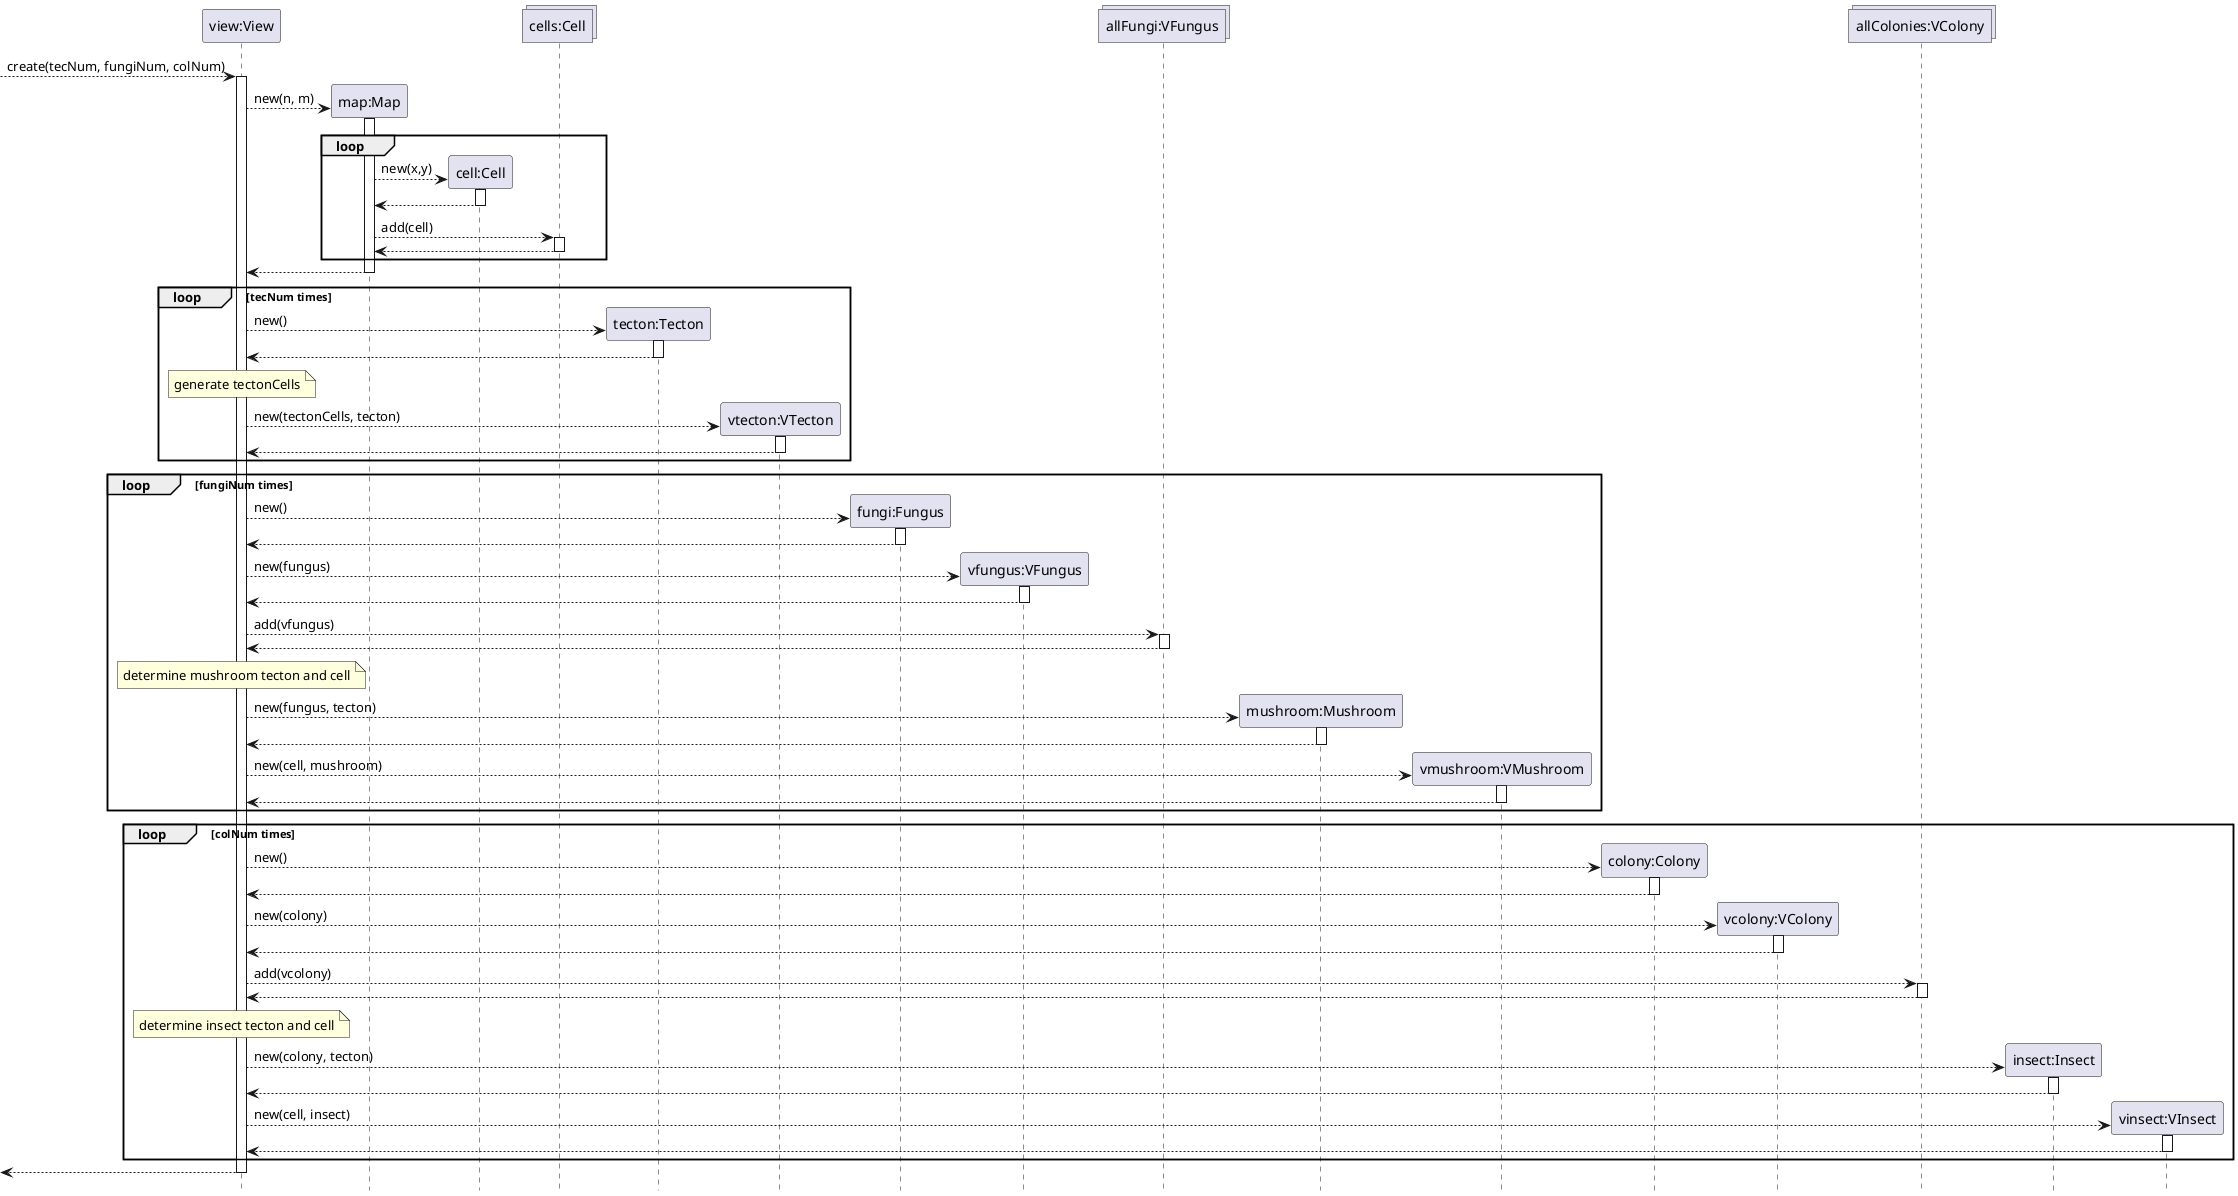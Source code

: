 @startuml init
hide footbox

participant "view:View" as view


participant "map:Map" as map
participant "cell:Cell" as cell
collections "cells:Cell" as cells

participant "tecton:Tecton" as tecton
participant "vtecton:VTecton" as vtecton

participant "fungi:Fungus" as fungus
participant "vfungus:VFungus" as vfungus
collections "allFungi:VFungus" as allFungi
participant "mushroom:Mushroom" as mushroom
participant "vmushroom:VMushroom" as vmushroom

participant "colony:Colony" as col
participant "vcolony:VColony" as vcol
collections "allColonies:VColony" as allCol
participant "insect:Insect" as insect
participant "vinsect:VInsect" as vinsect

--> view : create(tecNum, fungiNum, colNum)
activate view
create map
    view --> map : new(n, m)
activate map

loop
    create cell
        map --> cell: new(x,y)
    activate cell
    return
    map --> cells : add(cell)
    activate cells
    return
end

return

loop tecNum times
    create tecton
        view --> tecton : new()
    activate tecton
    return
    note over view : generate tectonCells
    create vtecton
        view --> vtecton : new(tectonCells, tecton)
    activate vtecton
    return
end

loop fungiNum times
    create fungus
        view --> fungus : new()
    activate fungus
    return
    create vfungus
        view --> vfungus : new(fungus)
    activate vfungus
    return
    view --> allFungi : add(vfungus)
    activate allFungi
    return
    note over view : determine mushroom tecton and cell
    create mushroom
        view --> mushroom : new(fungus, tecton)
    activate mushroom
    return
    create vmushroom
        view --> vmushroom : new(cell, mushroom)
    activate vmushroom
    return
end

loop colNum times
    create col
        view --> col : new()
    activate col
    return
    create vcol
        view --> vcol : new(colony)
    activate vcol
    return
    view --> allCol : add(vcolony)
    activate allCol
    return
    note over view : determine insect tecton and cell
    create insect
        view --> insect : new(colony, tecton)
    activate insect
    return
    create vinsect
        view --> vinsect : new(cell, insect)
    activate vinsect
    return
end
return


@enduml
